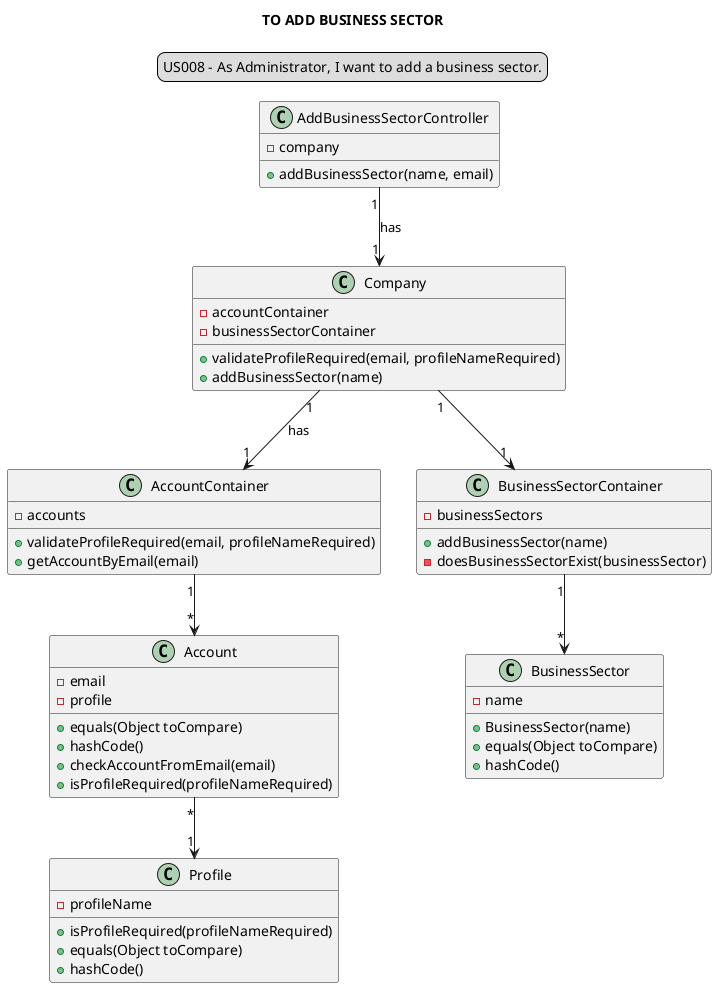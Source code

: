 @startuml
'https://plantuml.com/class-diagram
skinparam sequenceMessageAlign center
title TO ADD BUSINESS SECTOR
legend top
US008 - As Administrator, I want to add a business sector.
end legend
class AddBusinessSectorController {
-company
+addBusinessSector(name, email)
}


class Company {
-accountContainer
-businessSectorContainer
+validateProfileRequired(email, profileNameRequired)
+addBusinessSector(name)
}

class AccountContainer {
-accounts
+validateProfileRequired(email, profileNameRequired)
+getAccountByEmail(email)
}

class Account {
-email
-profile
+equals(Object toCompare)
+hashCode()
+checkAccountFromEmail(email)
+ isProfileRequired(profileNameRequired)
}

class Profile{
-profileName
+ isProfileRequired(profileNameRequired)
+equals(Object toCompare)
+hashCode()
}

class BusinessSectorContainer {
-businessSectors
+addBusinessSector(name)
-doesBusinessSectorExist(businessSector)
}

class BusinessSector {
-name
+BusinessSector(name)
+equals(Object toCompare)
+hashCode()
}

"AddBusinessSectorController" "1"-->"1" "Company" : has
"Company" "1"-->"1"  "AccountContainer" :has
"AccountContainer" "1"-->"*"  "Account"
"Account" "*"-->"1" "Profile"
"Company" "1"-->"1"  "BusinessSectorContainer"
"BusinessSectorContainer" "1"-->"*"  "BusinessSector"

@enduml